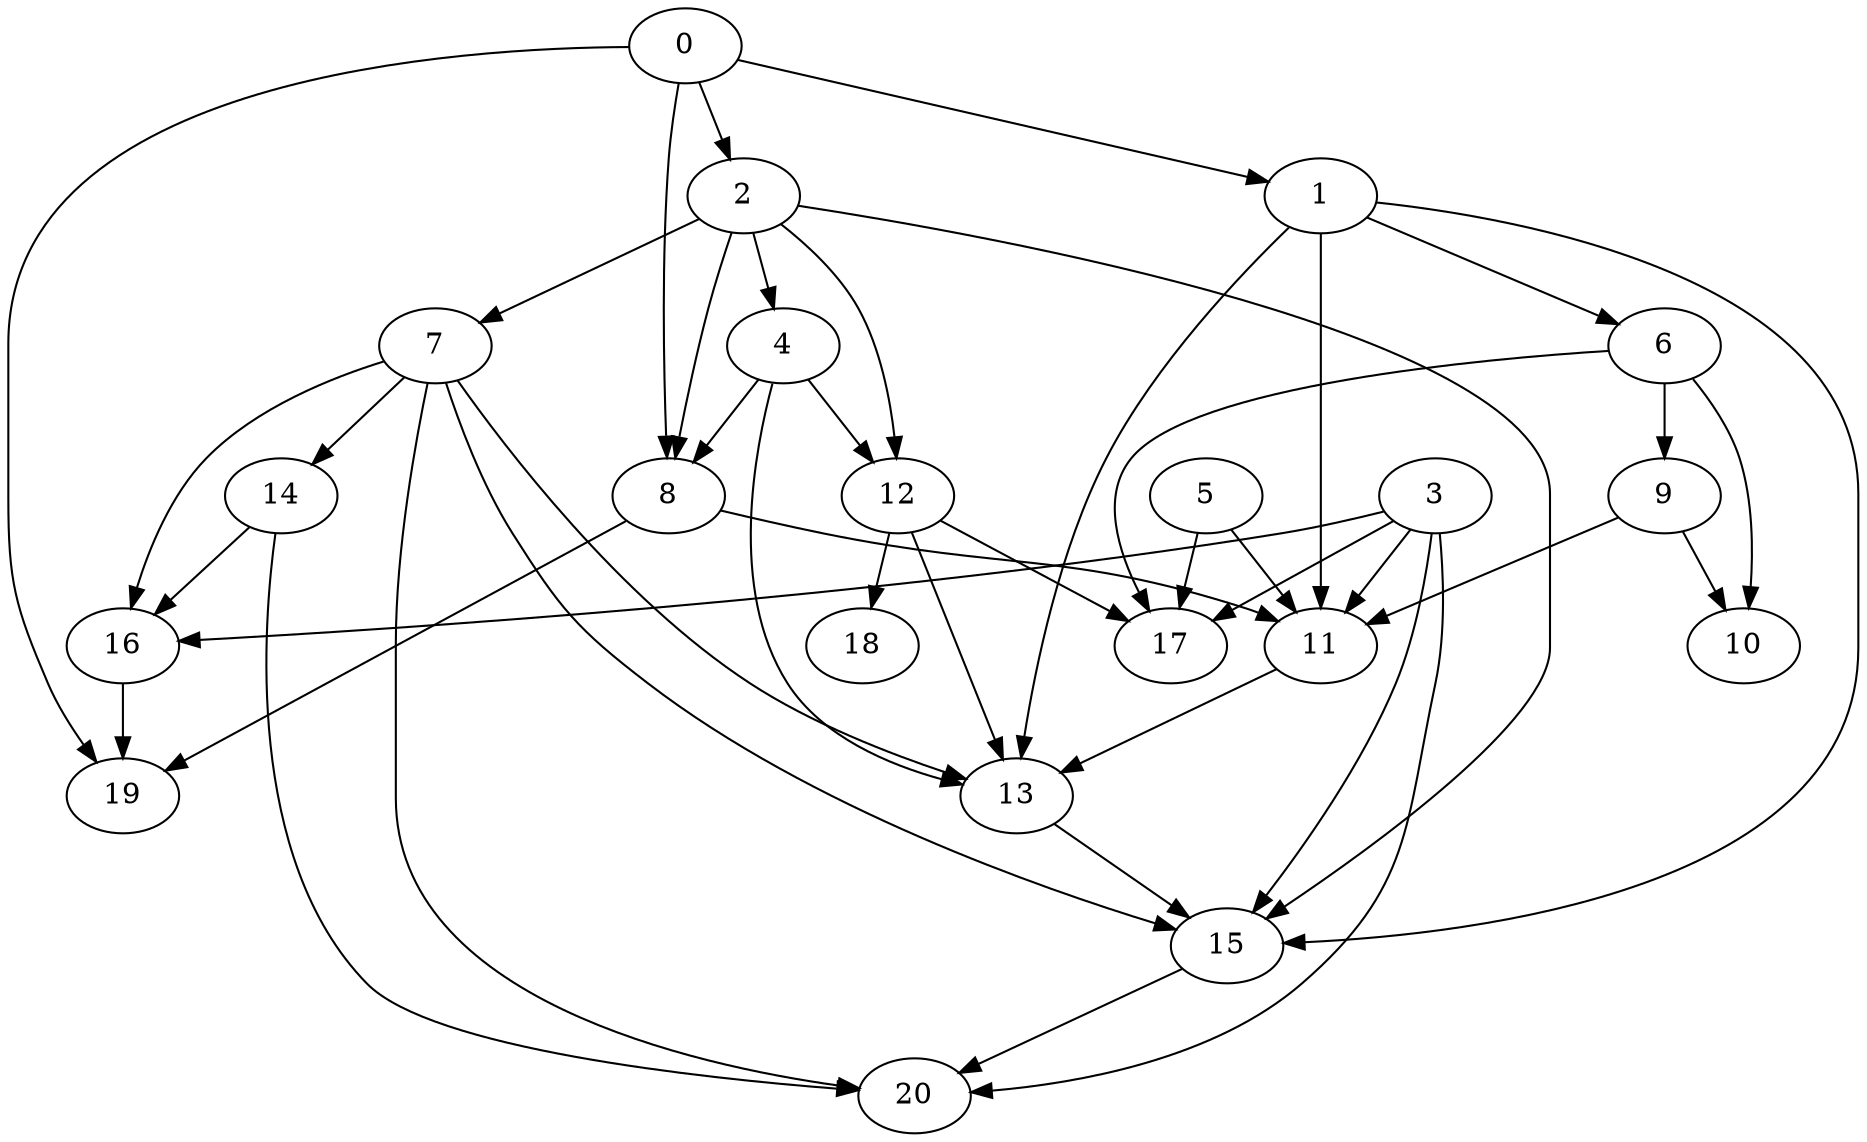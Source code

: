 digraph "Random_Nodes_21_Density_2.10_CCR_9.99_WeightType_Random" {
	graph ["Duplicate states"=0,
		GraphType=Random,
		"Max states in OPEN"=0,
		Modes="120000ms; topo-ordered tasks, ; Pruning: task equivalence, fixed order ready list, ; F-value: ; Optimisation: best schedule length (\
SL) optimisation on equal, ",
		NumberOfTasks=21,
		"Pruned using list schedule length"=119010,
		"States removed from OPEN"=0,
		TargetSystem="Homogeneous-2",
		"Time to schedule (ms)"=1016,
		"Total idle time"=44,
		"Total schedule length"=100,
		"Total sequential time"=155,
		"Total states created"=264723
	];
	0	["Finish time"=9,
		Processor=0,
		"Start time"=0,
		Weight=9];
	2	["Finish time"=25,
		Processor=0,
		"Start time"=19,
		Weight=6];
	0 -> 2	[Weight=54];
	1	["Finish time"=19,
		Processor=0,
		"Start time"=9,
		Weight=10];
	0 -> 1	[Weight=60];
	8	["Finish time"=69,
		Processor=0,
		"Start time"=66,
		Weight=3];
	0 -> 8	[Weight=30];
	19	["Finish time"=99,
		Processor=1,
		"Start time"=94,
		Weight=5];
	0 -> 19	[Weight=30];
	4	["Finish time"=50,
		Processor=0,
		"Start time"=42,
		Weight=8];
	2 -> 4	[Weight=18];
	2 -> 8	[Weight=12];
	7	["Finish time"=32,
		Processor=0,
		"Start time"=25,
		Weight=7];
	2 -> 7	[Weight=60];
	12	["Finish time"=59,
		Processor=0,
		"Start time"=50,
		Weight=9];
	2 -> 12	[Weight=42];
	15	["Finish time"=94,
		Processor=0,
		"Start time"=88,
		Weight=6];
	2 -> 15	[Weight=60];
	4 -> 8	[Weight=54];
	4 -> 12	[Weight=60];
	13	["Finish time"=88,
		Processor=0,
		"Start time"=80,
		Weight=8];
	4 -> 13	[Weight=24];
	6	["Finish time"=40,
		Processor=1,
		"Start time"=31,
		Weight=9];
	1 -> 6	[Weight=12];
	11	["Finish time"=80,
		Processor=0,
		"Start time"=78,
		Weight=2];
	1 -> 11	[Weight=12];
	1 -> 13	[Weight=12];
	1 -> 15	[Weight=48];
	9	["Finish time"=48,
		Processor=1,
		"Start time"=40,
		Weight=8];
	6 -> 9	[Weight=18];
	10	["Finish time"=56,
		Processor=1,
		"Start time"=48,
		Weight=8];
	6 -> 10	[Weight=36];
	17	["Finish time"=79,
		Processor=1,
		"Start time"=71,
		Weight=8];
	6 -> 17	[Weight=24];
	3	["Finish time"=16,
		Processor=1,
		"Start time"=6,
		Weight=10];
	3 -> 11	[Weight=48];
	16	["Finish time"=94,
		Processor=1,
		"Start time"=84,
		Weight=10];
	3 -> 16	[Weight=60];
	3 -> 15	[Weight=48];
	3 -> 17	[Weight=54];
	20	["Finish time"=100,
		Processor=0,
		"Start time"=94,
		Weight=6];
	3 -> 20	[Weight=24];
	8 -> 11	[Weight=48];
	8 -> 19	[Weight=18];
	14	["Finish time"=42,
		Processor=0,
		"Start time"=32,
		Weight=10];
	7 -> 14	[Weight=42];
	7 -> 13	[Weight=42];
	7 -> 16	[Weight=12];
	7 -> 15	[Weight=12];
	7 -> 20	[Weight=12];
	9 -> 11	[Weight=30];
	9 -> 10	[Weight=18];
	5	["Finish time"=6,
		Processor=1,
		"Start time"=0,
		Weight=6];
	5 -> 11	[Weight=30];
	5 -> 17	[Weight=36];
	11 -> 13	[Weight=54];
	14 -> 16	[Weight=42];
	14 -> 20	[Weight=36];
	12 -> 13	[Weight=24];
	12 -> 17	[Weight=12];
	18	["Finish time"=66,
		Processor=0,
		"Start time"=59,
		Weight=7];
	12 -> 18	[Weight=60];
	13 -> 15	[Weight=36];
	16 -> 19	[Weight=60];
	15 -> 20	[Weight=24];
}
